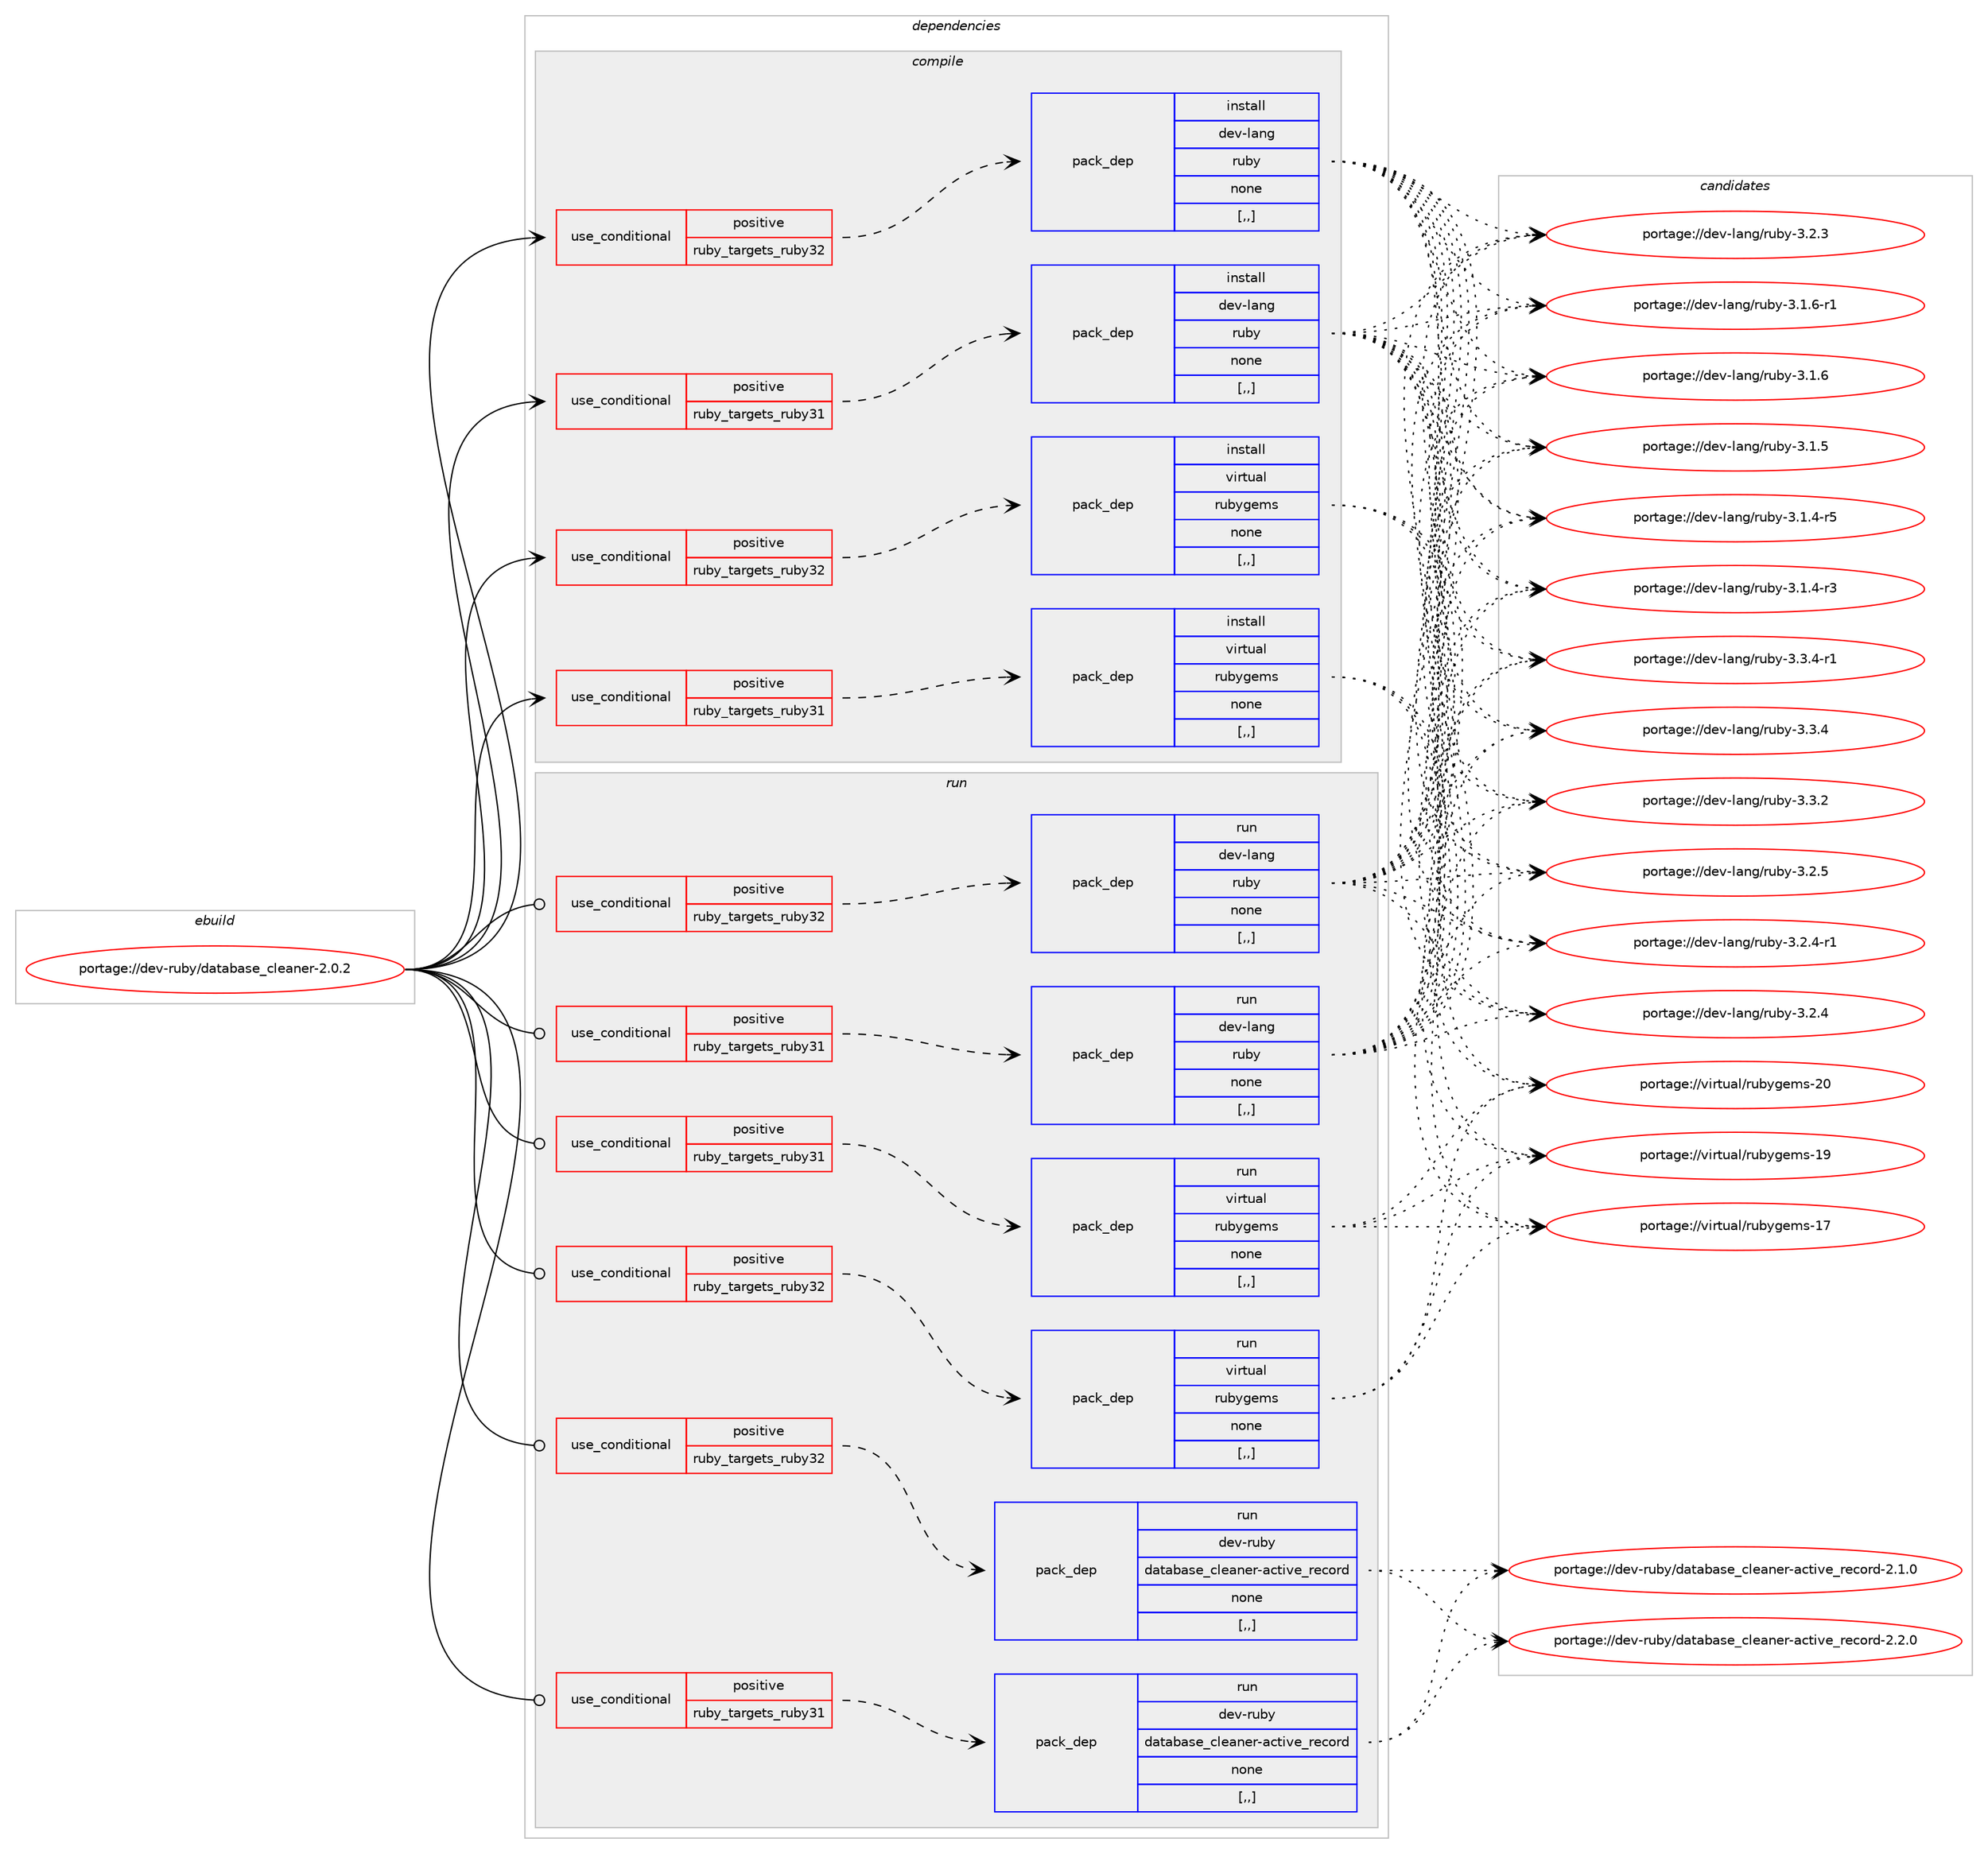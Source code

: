 digraph prolog {

# *************
# Graph options
# *************

newrank=true;
concentrate=true;
compound=true;
graph [rankdir=LR,fontname=Helvetica,fontsize=10,ranksep=1.5];#, ranksep=2.5, nodesep=0.2];
edge  [arrowhead=vee];
node  [fontname=Helvetica,fontsize=10];

# **********
# The ebuild
# **********

subgraph cluster_leftcol {
color=gray;
label=<<i>ebuild</i>>;
id [label="portage://dev-ruby/database_cleaner-2.0.2", color=red, width=4, href="../dev-ruby/database_cleaner-2.0.2.svg"];
}

# ****************
# The dependencies
# ****************

subgraph cluster_midcol {
color=gray;
label=<<i>dependencies</i>>;
subgraph cluster_compile {
fillcolor="#eeeeee";
style=filled;
label=<<i>compile</i>>;
subgraph cond46355 {
dependency180797 [label=<<TABLE BORDER="0" CELLBORDER="1" CELLSPACING="0" CELLPADDING="4"><TR><TD ROWSPAN="3" CELLPADDING="10">use_conditional</TD></TR><TR><TD>positive</TD></TR><TR><TD>ruby_targets_ruby31</TD></TR></TABLE>>, shape=none, color=red];
subgraph pack133149 {
dependency180798 [label=<<TABLE BORDER="0" CELLBORDER="1" CELLSPACING="0" CELLPADDING="4" WIDTH="220"><TR><TD ROWSPAN="6" CELLPADDING="30">pack_dep</TD></TR><TR><TD WIDTH="110">install</TD></TR><TR><TD>dev-lang</TD></TR><TR><TD>ruby</TD></TR><TR><TD>none</TD></TR><TR><TD>[,,]</TD></TR></TABLE>>, shape=none, color=blue];
}
dependency180797:e -> dependency180798:w [weight=20,style="dashed",arrowhead="vee"];
}
id:e -> dependency180797:w [weight=20,style="solid",arrowhead="vee"];
subgraph cond46356 {
dependency180799 [label=<<TABLE BORDER="0" CELLBORDER="1" CELLSPACING="0" CELLPADDING="4"><TR><TD ROWSPAN="3" CELLPADDING="10">use_conditional</TD></TR><TR><TD>positive</TD></TR><TR><TD>ruby_targets_ruby31</TD></TR></TABLE>>, shape=none, color=red];
subgraph pack133150 {
dependency180800 [label=<<TABLE BORDER="0" CELLBORDER="1" CELLSPACING="0" CELLPADDING="4" WIDTH="220"><TR><TD ROWSPAN="6" CELLPADDING="30">pack_dep</TD></TR><TR><TD WIDTH="110">install</TD></TR><TR><TD>virtual</TD></TR><TR><TD>rubygems</TD></TR><TR><TD>none</TD></TR><TR><TD>[,,]</TD></TR></TABLE>>, shape=none, color=blue];
}
dependency180799:e -> dependency180800:w [weight=20,style="dashed",arrowhead="vee"];
}
id:e -> dependency180799:w [weight=20,style="solid",arrowhead="vee"];
subgraph cond46357 {
dependency180801 [label=<<TABLE BORDER="0" CELLBORDER="1" CELLSPACING="0" CELLPADDING="4"><TR><TD ROWSPAN="3" CELLPADDING="10">use_conditional</TD></TR><TR><TD>positive</TD></TR><TR><TD>ruby_targets_ruby32</TD></TR></TABLE>>, shape=none, color=red];
subgraph pack133151 {
dependency180802 [label=<<TABLE BORDER="0" CELLBORDER="1" CELLSPACING="0" CELLPADDING="4" WIDTH="220"><TR><TD ROWSPAN="6" CELLPADDING="30">pack_dep</TD></TR><TR><TD WIDTH="110">install</TD></TR><TR><TD>dev-lang</TD></TR><TR><TD>ruby</TD></TR><TR><TD>none</TD></TR><TR><TD>[,,]</TD></TR></TABLE>>, shape=none, color=blue];
}
dependency180801:e -> dependency180802:w [weight=20,style="dashed",arrowhead="vee"];
}
id:e -> dependency180801:w [weight=20,style="solid",arrowhead="vee"];
subgraph cond46358 {
dependency180803 [label=<<TABLE BORDER="0" CELLBORDER="1" CELLSPACING="0" CELLPADDING="4"><TR><TD ROWSPAN="3" CELLPADDING="10">use_conditional</TD></TR><TR><TD>positive</TD></TR><TR><TD>ruby_targets_ruby32</TD></TR></TABLE>>, shape=none, color=red];
subgraph pack133152 {
dependency180804 [label=<<TABLE BORDER="0" CELLBORDER="1" CELLSPACING="0" CELLPADDING="4" WIDTH="220"><TR><TD ROWSPAN="6" CELLPADDING="30">pack_dep</TD></TR><TR><TD WIDTH="110">install</TD></TR><TR><TD>virtual</TD></TR><TR><TD>rubygems</TD></TR><TR><TD>none</TD></TR><TR><TD>[,,]</TD></TR></TABLE>>, shape=none, color=blue];
}
dependency180803:e -> dependency180804:w [weight=20,style="dashed",arrowhead="vee"];
}
id:e -> dependency180803:w [weight=20,style="solid",arrowhead="vee"];
}
subgraph cluster_compileandrun {
fillcolor="#eeeeee";
style=filled;
label=<<i>compile and run</i>>;
}
subgraph cluster_run {
fillcolor="#eeeeee";
style=filled;
label=<<i>run</i>>;
subgraph cond46359 {
dependency180805 [label=<<TABLE BORDER="0" CELLBORDER="1" CELLSPACING="0" CELLPADDING="4"><TR><TD ROWSPAN="3" CELLPADDING="10">use_conditional</TD></TR><TR><TD>positive</TD></TR><TR><TD>ruby_targets_ruby31</TD></TR></TABLE>>, shape=none, color=red];
subgraph pack133153 {
dependency180806 [label=<<TABLE BORDER="0" CELLBORDER="1" CELLSPACING="0" CELLPADDING="4" WIDTH="220"><TR><TD ROWSPAN="6" CELLPADDING="30">pack_dep</TD></TR><TR><TD WIDTH="110">run</TD></TR><TR><TD>dev-lang</TD></TR><TR><TD>ruby</TD></TR><TR><TD>none</TD></TR><TR><TD>[,,]</TD></TR></TABLE>>, shape=none, color=blue];
}
dependency180805:e -> dependency180806:w [weight=20,style="dashed",arrowhead="vee"];
}
id:e -> dependency180805:w [weight=20,style="solid",arrowhead="odot"];
subgraph cond46360 {
dependency180807 [label=<<TABLE BORDER="0" CELLBORDER="1" CELLSPACING="0" CELLPADDING="4"><TR><TD ROWSPAN="3" CELLPADDING="10">use_conditional</TD></TR><TR><TD>positive</TD></TR><TR><TD>ruby_targets_ruby31</TD></TR></TABLE>>, shape=none, color=red];
subgraph pack133154 {
dependency180808 [label=<<TABLE BORDER="0" CELLBORDER="1" CELLSPACING="0" CELLPADDING="4" WIDTH="220"><TR><TD ROWSPAN="6" CELLPADDING="30">pack_dep</TD></TR><TR><TD WIDTH="110">run</TD></TR><TR><TD>dev-ruby</TD></TR><TR><TD>database_cleaner-active_record</TD></TR><TR><TD>none</TD></TR><TR><TD>[,,]</TD></TR></TABLE>>, shape=none, color=blue];
}
dependency180807:e -> dependency180808:w [weight=20,style="dashed",arrowhead="vee"];
}
id:e -> dependency180807:w [weight=20,style="solid",arrowhead="odot"];
subgraph cond46361 {
dependency180809 [label=<<TABLE BORDER="0" CELLBORDER="1" CELLSPACING="0" CELLPADDING="4"><TR><TD ROWSPAN="3" CELLPADDING="10">use_conditional</TD></TR><TR><TD>positive</TD></TR><TR><TD>ruby_targets_ruby31</TD></TR></TABLE>>, shape=none, color=red];
subgraph pack133155 {
dependency180810 [label=<<TABLE BORDER="0" CELLBORDER="1" CELLSPACING="0" CELLPADDING="4" WIDTH="220"><TR><TD ROWSPAN="6" CELLPADDING="30">pack_dep</TD></TR><TR><TD WIDTH="110">run</TD></TR><TR><TD>virtual</TD></TR><TR><TD>rubygems</TD></TR><TR><TD>none</TD></TR><TR><TD>[,,]</TD></TR></TABLE>>, shape=none, color=blue];
}
dependency180809:e -> dependency180810:w [weight=20,style="dashed",arrowhead="vee"];
}
id:e -> dependency180809:w [weight=20,style="solid",arrowhead="odot"];
subgraph cond46362 {
dependency180811 [label=<<TABLE BORDER="0" CELLBORDER="1" CELLSPACING="0" CELLPADDING="4"><TR><TD ROWSPAN="3" CELLPADDING="10">use_conditional</TD></TR><TR><TD>positive</TD></TR><TR><TD>ruby_targets_ruby32</TD></TR></TABLE>>, shape=none, color=red];
subgraph pack133156 {
dependency180812 [label=<<TABLE BORDER="0" CELLBORDER="1" CELLSPACING="0" CELLPADDING="4" WIDTH="220"><TR><TD ROWSPAN="6" CELLPADDING="30">pack_dep</TD></TR><TR><TD WIDTH="110">run</TD></TR><TR><TD>dev-lang</TD></TR><TR><TD>ruby</TD></TR><TR><TD>none</TD></TR><TR><TD>[,,]</TD></TR></TABLE>>, shape=none, color=blue];
}
dependency180811:e -> dependency180812:w [weight=20,style="dashed",arrowhead="vee"];
}
id:e -> dependency180811:w [weight=20,style="solid",arrowhead="odot"];
subgraph cond46363 {
dependency180813 [label=<<TABLE BORDER="0" CELLBORDER="1" CELLSPACING="0" CELLPADDING="4"><TR><TD ROWSPAN="3" CELLPADDING="10">use_conditional</TD></TR><TR><TD>positive</TD></TR><TR><TD>ruby_targets_ruby32</TD></TR></TABLE>>, shape=none, color=red];
subgraph pack133157 {
dependency180814 [label=<<TABLE BORDER="0" CELLBORDER="1" CELLSPACING="0" CELLPADDING="4" WIDTH="220"><TR><TD ROWSPAN="6" CELLPADDING="30">pack_dep</TD></TR><TR><TD WIDTH="110">run</TD></TR><TR><TD>dev-ruby</TD></TR><TR><TD>database_cleaner-active_record</TD></TR><TR><TD>none</TD></TR><TR><TD>[,,]</TD></TR></TABLE>>, shape=none, color=blue];
}
dependency180813:e -> dependency180814:w [weight=20,style="dashed",arrowhead="vee"];
}
id:e -> dependency180813:w [weight=20,style="solid",arrowhead="odot"];
subgraph cond46364 {
dependency180815 [label=<<TABLE BORDER="0" CELLBORDER="1" CELLSPACING="0" CELLPADDING="4"><TR><TD ROWSPAN="3" CELLPADDING="10">use_conditional</TD></TR><TR><TD>positive</TD></TR><TR><TD>ruby_targets_ruby32</TD></TR></TABLE>>, shape=none, color=red];
subgraph pack133158 {
dependency180816 [label=<<TABLE BORDER="0" CELLBORDER="1" CELLSPACING="0" CELLPADDING="4" WIDTH="220"><TR><TD ROWSPAN="6" CELLPADDING="30">pack_dep</TD></TR><TR><TD WIDTH="110">run</TD></TR><TR><TD>virtual</TD></TR><TR><TD>rubygems</TD></TR><TR><TD>none</TD></TR><TR><TD>[,,]</TD></TR></TABLE>>, shape=none, color=blue];
}
dependency180815:e -> dependency180816:w [weight=20,style="dashed",arrowhead="vee"];
}
id:e -> dependency180815:w [weight=20,style="solid",arrowhead="odot"];
}
}

# **************
# The candidates
# **************

subgraph cluster_choices {
rank=same;
color=gray;
label=<<i>candidates</i>>;

subgraph choice133149 {
color=black;
nodesep=1;
choice100101118451089711010347114117981214551465146524511449 [label="portage://dev-lang/ruby-3.3.4-r1", color=red, width=4,href="../dev-lang/ruby-3.3.4-r1.svg"];
choice10010111845108971101034711411798121455146514652 [label="portage://dev-lang/ruby-3.3.4", color=red, width=4,href="../dev-lang/ruby-3.3.4.svg"];
choice10010111845108971101034711411798121455146514650 [label="portage://dev-lang/ruby-3.3.2", color=red, width=4,href="../dev-lang/ruby-3.3.2.svg"];
choice10010111845108971101034711411798121455146504653 [label="portage://dev-lang/ruby-3.2.5", color=red, width=4,href="../dev-lang/ruby-3.2.5.svg"];
choice100101118451089711010347114117981214551465046524511449 [label="portage://dev-lang/ruby-3.2.4-r1", color=red, width=4,href="../dev-lang/ruby-3.2.4-r1.svg"];
choice10010111845108971101034711411798121455146504652 [label="portage://dev-lang/ruby-3.2.4", color=red, width=4,href="../dev-lang/ruby-3.2.4.svg"];
choice10010111845108971101034711411798121455146504651 [label="portage://dev-lang/ruby-3.2.3", color=red, width=4,href="../dev-lang/ruby-3.2.3.svg"];
choice100101118451089711010347114117981214551464946544511449 [label="portage://dev-lang/ruby-3.1.6-r1", color=red, width=4,href="../dev-lang/ruby-3.1.6-r1.svg"];
choice10010111845108971101034711411798121455146494654 [label="portage://dev-lang/ruby-3.1.6", color=red, width=4,href="../dev-lang/ruby-3.1.6.svg"];
choice10010111845108971101034711411798121455146494653 [label="portage://dev-lang/ruby-3.1.5", color=red, width=4,href="../dev-lang/ruby-3.1.5.svg"];
choice100101118451089711010347114117981214551464946524511453 [label="portage://dev-lang/ruby-3.1.4-r5", color=red, width=4,href="../dev-lang/ruby-3.1.4-r5.svg"];
choice100101118451089711010347114117981214551464946524511451 [label="portage://dev-lang/ruby-3.1.4-r3", color=red, width=4,href="../dev-lang/ruby-3.1.4-r3.svg"];
dependency180798:e -> choice100101118451089711010347114117981214551465146524511449:w [style=dotted,weight="100"];
dependency180798:e -> choice10010111845108971101034711411798121455146514652:w [style=dotted,weight="100"];
dependency180798:e -> choice10010111845108971101034711411798121455146514650:w [style=dotted,weight="100"];
dependency180798:e -> choice10010111845108971101034711411798121455146504653:w [style=dotted,weight="100"];
dependency180798:e -> choice100101118451089711010347114117981214551465046524511449:w [style=dotted,weight="100"];
dependency180798:e -> choice10010111845108971101034711411798121455146504652:w [style=dotted,weight="100"];
dependency180798:e -> choice10010111845108971101034711411798121455146504651:w [style=dotted,weight="100"];
dependency180798:e -> choice100101118451089711010347114117981214551464946544511449:w [style=dotted,weight="100"];
dependency180798:e -> choice10010111845108971101034711411798121455146494654:w [style=dotted,weight="100"];
dependency180798:e -> choice10010111845108971101034711411798121455146494653:w [style=dotted,weight="100"];
dependency180798:e -> choice100101118451089711010347114117981214551464946524511453:w [style=dotted,weight="100"];
dependency180798:e -> choice100101118451089711010347114117981214551464946524511451:w [style=dotted,weight="100"];
}
subgraph choice133150 {
color=black;
nodesep=1;
choice118105114116117971084711411798121103101109115455048 [label="portage://virtual/rubygems-20", color=red, width=4,href="../virtual/rubygems-20.svg"];
choice118105114116117971084711411798121103101109115454957 [label="portage://virtual/rubygems-19", color=red, width=4,href="../virtual/rubygems-19.svg"];
choice118105114116117971084711411798121103101109115454955 [label="portage://virtual/rubygems-17", color=red, width=4,href="../virtual/rubygems-17.svg"];
dependency180800:e -> choice118105114116117971084711411798121103101109115455048:w [style=dotted,weight="100"];
dependency180800:e -> choice118105114116117971084711411798121103101109115454957:w [style=dotted,weight="100"];
dependency180800:e -> choice118105114116117971084711411798121103101109115454955:w [style=dotted,weight="100"];
}
subgraph choice133151 {
color=black;
nodesep=1;
choice100101118451089711010347114117981214551465146524511449 [label="portage://dev-lang/ruby-3.3.4-r1", color=red, width=4,href="../dev-lang/ruby-3.3.4-r1.svg"];
choice10010111845108971101034711411798121455146514652 [label="portage://dev-lang/ruby-3.3.4", color=red, width=4,href="../dev-lang/ruby-3.3.4.svg"];
choice10010111845108971101034711411798121455146514650 [label="portage://dev-lang/ruby-3.3.2", color=red, width=4,href="../dev-lang/ruby-3.3.2.svg"];
choice10010111845108971101034711411798121455146504653 [label="portage://dev-lang/ruby-3.2.5", color=red, width=4,href="../dev-lang/ruby-3.2.5.svg"];
choice100101118451089711010347114117981214551465046524511449 [label="portage://dev-lang/ruby-3.2.4-r1", color=red, width=4,href="../dev-lang/ruby-3.2.4-r1.svg"];
choice10010111845108971101034711411798121455146504652 [label="portage://dev-lang/ruby-3.2.4", color=red, width=4,href="../dev-lang/ruby-3.2.4.svg"];
choice10010111845108971101034711411798121455146504651 [label="portage://dev-lang/ruby-3.2.3", color=red, width=4,href="../dev-lang/ruby-3.2.3.svg"];
choice100101118451089711010347114117981214551464946544511449 [label="portage://dev-lang/ruby-3.1.6-r1", color=red, width=4,href="../dev-lang/ruby-3.1.6-r1.svg"];
choice10010111845108971101034711411798121455146494654 [label="portage://dev-lang/ruby-3.1.6", color=red, width=4,href="../dev-lang/ruby-3.1.6.svg"];
choice10010111845108971101034711411798121455146494653 [label="portage://dev-lang/ruby-3.1.5", color=red, width=4,href="../dev-lang/ruby-3.1.5.svg"];
choice100101118451089711010347114117981214551464946524511453 [label="portage://dev-lang/ruby-3.1.4-r5", color=red, width=4,href="../dev-lang/ruby-3.1.4-r5.svg"];
choice100101118451089711010347114117981214551464946524511451 [label="portage://dev-lang/ruby-3.1.4-r3", color=red, width=4,href="../dev-lang/ruby-3.1.4-r3.svg"];
dependency180802:e -> choice100101118451089711010347114117981214551465146524511449:w [style=dotted,weight="100"];
dependency180802:e -> choice10010111845108971101034711411798121455146514652:w [style=dotted,weight="100"];
dependency180802:e -> choice10010111845108971101034711411798121455146514650:w [style=dotted,weight="100"];
dependency180802:e -> choice10010111845108971101034711411798121455146504653:w [style=dotted,weight="100"];
dependency180802:e -> choice100101118451089711010347114117981214551465046524511449:w [style=dotted,weight="100"];
dependency180802:e -> choice10010111845108971101034711411798121455146504652:w [style=dotted,weight="100"];
dependency180802:e -> choice10010111845108971101034711411798121455146504651:w [style=dotted,weight="100"];
dependency180802:e -> choice100101118451089711010347114117981214551464946544511449:w [style=dotted,weight="100"];
dependency180802:e -> choice10010111845108971101034711411798121455146494654:w [style=dotted,weight="100"];
dependency180802:e -> choice10010111845108971101034711411798121455146494653:w [style=dotted,weight="100"];
dependency180802:e -> choice100101118451089711010347114117981214551464946524511453:w [style=dotted,weight="100"];
dependency180802:e -> choice100101118451089711010347114117981214551464946524511451:w [style=dotted,weight="100"];
}
subgraph choice133152 {
color=black;
nodesep=1;
choice118105114116117971084711411798121103101109115455048 [label="portage://virtual/rubygems-20", color=red, width=4,href="../virtual/rubygems-20.svg"];
choice118105114116117971084711411798121103101109115454957 [label="portage://virtual/rubygems-19", color=red, width=4,href="../virtual/rubygems-19.svg"];
choice118105114116117971084711411798121103101109115454955 [label="portage://virtual/rubygems-17", color=red, width=4,href="../virtual/rubygems-17.svg"];
dependency180804:e -> choice118105114116117971084711411798121103101109115455048:w [style=dotted,weight="100"];
dependency180804:e -> choice118105114116117971084711411798121103101109115454957:w [style=dotted,weight="100"];
dependency180804:e -> choice118105114116117971084711411798121103101109115454955:w [style=dotted,weight="100"];
}
subgraph choice133153 {
color=black;
nodesep=1;
choice100101118451089711010347114117981214551465146524511449 [label="portage://dev-lang/ruby-3.3.4-r1", color=red, width=4,href="../dev-lang/ruby-3.3.4-r1.svg"];
choice10010111845108971101034711411798121455146514652 [label="portage://dev-lang/ruby-3.3.4", color=red, width=4,href="../dev-lang/ruby-3.3.4.svg"];
choice10010111845108971101034711411798121455146514650 [label="portage://dev-lang/ruby-3.3.2", color=red, width=4,href="../dev-lang/ruby-3.3.2.svg"];
choice10010111845108971101034711411798121455146504653 [label="portage://dev-lang/ruby-3.2.5", color=red, width=4,href="../dev-lang/ruby-3.2.5.svg"];
choice100101118451089711010347114117981214551465046524511449 [label="portage://dev-lang/ruby-3.2.4-r1", color=red, width=4,href="../dev-lang/ruby-3.2.4-r1.svg"];
choice10010111845108971101034711411798121455146504652 [label="portage://dev-lang/ruby-3.2.4", color=red, width=4,href="../dev-lang/ruby-3.2.4.svg"];
choice10010111845108971101034711411798121455146504651 [label="portage://dev-lang/ruby-3.2.3", color=red, width=4,href="../dev-lang/ruby-3.2.3.svg"];
choice100101118451089711010347114117981214551464946544511449 [label="portage://dev-lang/ruby-3.1.6-r1", color=red, width=4,href="../dev-lang/ruby-3.1.6-r1.svg"];
choice10010111845108971101034711411798121455146494654 [label="portage://dev-lang/ruby-3.1.6", color=red, width=4,href="../dev-lang/ruby-3.1.6.svg"];
choice10010111845108971101034711411798121455146494653 [label="portage://dev-lang/ruby-3.1.5", color=red, width=4,href="../dev-lang/ruby-3.1.5.svg"];
choice100101118451089711010347114117981214551464946524511453 [label="portage://dev-lang/ruby-3.1.4-r5", color=red, width=4,href="../dev-lang/ruby-3.1.4-r5.svg"];
choice100101118451089711010347114117981214551464946524511451 [label="portage://dev-lang/ruby-3.1.4-r3", color=red, width=4,href="../dev-lang/ruby-3.1.4-r3.svg"];
dependency180806:e -> choice100101118451089711010347114117981214551465146524511449:w [style=dotted,weight="100"];
dependency180806:e -> choice10010111845108971101034711411798121455146514652:w [style=dotted,weight="100"];
dependency180806:e -> choice10010111845108971101034711411798121455146514650:w [style=dotted,weight="100"];
dependency180806:e -> choice10010111845108971101034711411798121455146504653:w [style=dotted,weight="100"];
dependency180806:e -> choice100101118451089711010347114117981214551465046524511449:w [style=dotted,weight="100"];
dependency180806:e -> choice10010111845108971101034711411798121455146504652:w [style=dotted,weight="100"];
dependency180806:e -> choice10010111845108971101034711411798121455146504651:w [style=dotted,weight="100"];
dependency180806:e -> choice100101118451089711010347114117981214551464946544511449:w [style=dotted,weight="100"];
dependency180806:e -> choice10010111845108971101034711411798121455146494654:w [style=dotted,weight="100"];
dependency180806:e -> choice10010111845108971101034711411798121455146494653:w [style=dotted,weight="100"];
dependency180806:e -> choice100101118451089711010347114117981214551464946524511453:w [style=dotted,weight="100"];
dependency180806:e -> choice100101118451089711010347114117981214551464946524511451:w [style=dotted,weight="100"];
}
subgraph choice133154 {
color=black;
nodesep=1;
choice100101118451141179812147100971169798971151019599108101971101011144597991161051181019511410199111114100455046504648 [label="portage://dev-ruby/database_cleaner-active_record-2.2.0", color=red, width=4,href="../dev-ruby/database_cleaner-active_record-2.2.0.svg"];
choice100101118451141179812147100971169798971151019599108101971101011144597991161051181019511410199111114100455046494648 [label="portage://dev-ruby/database_cleaner-active_record-2.1.0", color=red, width=4,href="../dev-ruby/database_cleaner-active_record-2.1.0.svg"];
dependency180808:e -> choice100101118451141179812147100971169798971151019599108101971101011144597991161051181019511410199111114100455046504648:w [style=dotted,weight="100"];
dependency180808:e -> choice100101118451141179812147100971169798971151019599108101971101011144597991161051181019511410199111114100455046494648:w [style=dotted,weight="100"];
}
subgraph choice133155 {
color=black;
nodesep=1;
choice118105114116117971084711411798121103101109115455048 [label="portage://virtual/rubygems-20", color=red, width=4,href="../virtual/rubygems-20.svg"];
choice118105114116117971084711411798121103101109115454957 [label="portage://virtual/rubygems-19", color=red, width=4,href="../virtual/rubygems-19.svg"];
choice118105114116117971084711411798121103101109115454955 [label="portage://virtual/rubygems-17", color=red, width=4,href="../virtual/rubygems-17.svg"];
dependency180810:e -> choice118105114116117971084711411798121103101109115455048:w [style=dotted,weight="100"];
dependency180810:e -> choice118105114116117971084711411798121103101109115454957:w [style=dotted,weight="100"];
dependency180810:e -> choice118105114116117971084711411798121103101109115454955:w [style=dotted,weight="100"];
}
subgraph choice133156 {
color=black;
nodesep=1;
choice100101118451089711010347114117981214551465146524511449 [label="portage://dev-lang/ruby-3.3.4-r1", color=red, width=4,href="../dev-lang/ruby-3.3.4-r1.svg"];
choice10010111845108971101034711411798121455146514652 [label="portage://dev-lang/ruby-3.3.4", color=red, width=4,href="../dev-lang/ruby-3.3.4.svg"];
choice10010111845108971101034711411798121455146514650 [label="portage://dev-lang/ruby-3.3.2", color=red, width=4,href="../dev-lang/ruby-3.3.2.svg"];
choice10010111845108971101034711411798121455146504653 [label="portage://dev-lang/ruby-3.2.5", color=red, width=4,href="../dev-lang/ruby-3.2.5.svg"];
choice100101118451089711010347114117981214551465046524511449 [label="portage://dev-lang/ruby-3.2.4-r1", color=red, width=4,href="../dev-lang/ruby-3.2.4-r1.svg"];
choice10010111845108971101034711411798121455146504652 [label="portage://dev-lang/ruby-3.2.4", color=red, width=4,href="../dev-lang/ruby-3.2.4.svg"];
choice10010111845108971101034711411798121455146504651 [label="portage://dev-lang/ruby-3.2.3", color=red, width=4,href="../dev-lang/ruby-3.2.3.svg"];
choice100101118451089711010347114117981214551464946544511449 [label="portage://dev-lang/ruby-3.1.6-r1", color=red, width=4,href="../dev-lang/ruby-3.1.6-r1.svg"];
choice10010111845108971101034711411798121455146494654 [label="portage://dev-lang/ruby-3.1.6", color=red, width=4,href="../dev-lang/ruby-3.1.6.svg"];
choice10010111845108971101034711411798121455146494653 [label="portage://dev-lang/ruby-3.1.5", color=red, width=4,href="../dev-lang/ruby-3.1.5.svg"];
choice100101118451089711010347114117981214551464946524511453 [label="portage://dev-lang/ruby-3.1.4-r5", color=red, width=4,href="../dev-lang/ruby-3.1.4-r5.svg"];
choice100101118451089711010347114117981214551464946524511451 [label="portage://dev-lang/ruby-3.1.4-r3", color=red, width=4,href="../dev-lang/ruby-3.1.4-r3.svg"];
dependency180812:e -> choice100101118451089711010347114117981214551465146524511449:w [style=dotted,weight="100"];
dependency180812:e -> choice10010111845108971101034711411798121455146514652:w [style=dotted,weight="100"];
dependency180812:e -> choice10010111845108971101034711411798121455146514650:w [style=dotted,weight="100"];
dependency180812:e -> choice10010111845108971101034711411798121455146504653:w [style=dotted,weight="100"];
dependency180812:e -> choice100101118451089711010347114117981214551465046524511449:w [style=dotted,weight="100"];
dependency180812:e -> choice10010111845108971101034711411798121455146504652:w [style=dotted,weight="100"];
dependency180812:e -> choice10010111845108971101034711411798121455146504651:w [style=dotted,weight="100"];
dependency180812:e -> choice100101118451089711010347114117981214551464946544511449:w [style=dotted,weight="100"];
dependency180812:e -> choice10010111845108971101034711411798121455146494654:w [style=dotted,weight="100"];
dependency180812:e -> choice10010111845108971101034711411798121455146494653:w [style=dotted,weight="100"];
dependency180812:e -> choice100101118451089711010347114117981214551464946524511453:w [style=dotted,weight="100"];
dependency180812:e -> choice100101118451089711010347114117981214551464946524511451:w [style=dotted,weight="100"];
}
subgraph choice133157 {
color=black;
nodesep=1;
choice100101118451141179812147100971169798971151019599108101971101011144597991161051181019511410199111114100455046504648 [label="portage://dev-ruby/database_cleaner-active_record-2.2.0", color=red, width=4,href="../dev-ruby/database_cleaner-active_record-2.2.0.svg"];
choice100101118451141179812147100971169798971151019599108101971101011144597991161051181019511410199111114100455046494648 [label="portage://dev-ruby/database_cleaner-active_record-2.1.0", color=red, width=4,href="../dev-ruby/database_cleaner-active_record-2.1.0.svg"];
dependency180814:e -> choice100101118451141179812147100971169798971151019599108101971101011144597991161051181019511410199111114100455046504648:w [style=dotted,weight="100"];
dependency180814:e -> choice100101118451141179812147100971169798971151019599108101971101011144597991161051181019511410199111114100455046494648:w [style=dotted,weight="100"];
}
subgraph choice133158 {
color=black;
nodesep=1;
choice118105114116117971084711411798121103101109115455048 [label="portage://virtual/rubygems-20", color=red, width=4,href="../virtual/rubygems-20.svg"];
choice118105114116117971084711411798121103101109115454957 [label="portage://virtual/rubygems-19", color=red, width=4,href="../virtual/rubygems-19.svg"];
choice118105114116117971084711411798121103101109115454955 [label="portage://virtual/rubygems-17", color=red, width=4,href="../virtual/rubygems-17.svg"];
dependency180816:e -> choice118105114116117971084711411798121103101109115455048:w [style=dotted,weight="100"];
dependency180816:e -> choice118105114116117971084711411798121103101109115454957:w [style=dotted,weight="100"];
dependency180816:e -> choice118105114116117971084711411798121103101109115454955:w [style=dotted,weight="100"];
}
}

}
